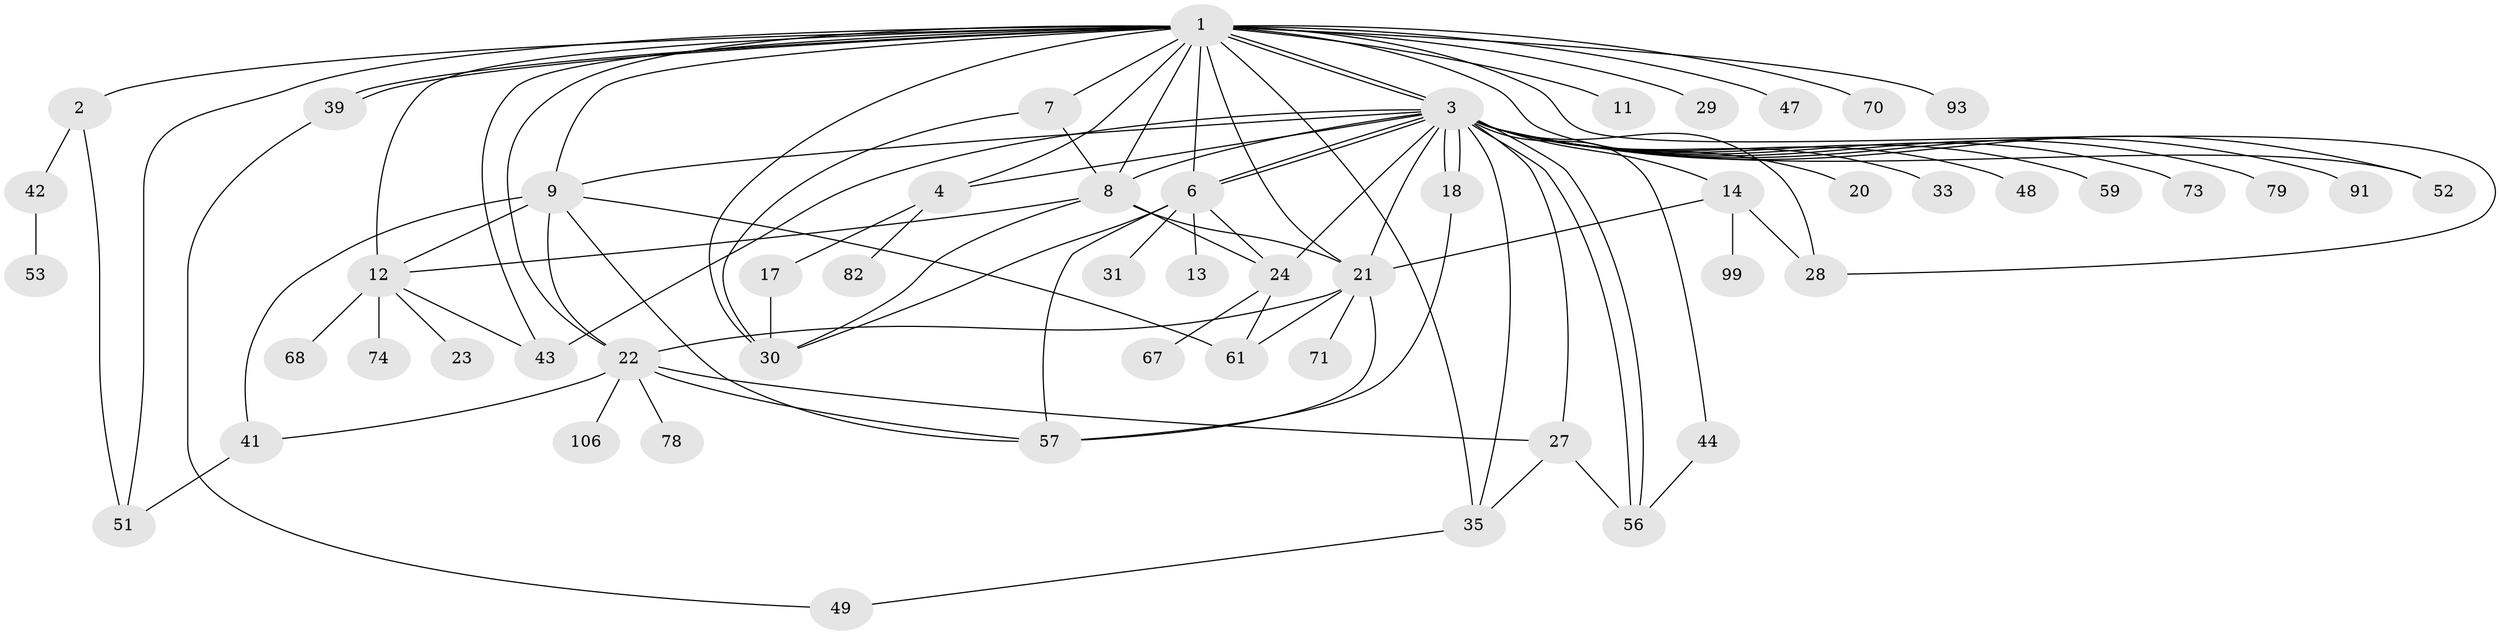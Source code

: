 // original degree distribution, {30: 0.009174311926605505, 3: 0.1926605504587156, 29: 0.009174311926605505, 4: 0.11926605504587157, 8: 0.01834862385321101, 5: 0.027522935779816515, 6: 0.03669724770642202, 7: 0.01834862385321101, 1: 0.3761467889908257, 2: 0.1926605504587156}
// Generated by graph-tools (version 1.1) at 2025/17/03/04/25 18:17:59]
// undirected, 54 vertices, 96 edges
graph export_dot {
graph [start="1"]
  node [color=gray90,style=filled];
  1;
  2;
  3;
  4 [super="+5"];
  6;
  7 [super="+103+69+16"];
  8 [super="+40+109+102"];
  9 [super="+83+88+15+36+10"];
  11;
  12 [super="+32+26+19"];
  13;
  14 [super="+38+108"];
  17 [super="+34"];
  18;
  20;
  21 [super="+85+97+45"];
  22 [super="+54+105+25+75"];
  23;
  24 [super="+66"];
  27 [super="+55"];
  28;
  29;
  30 [super="+92+72+37"];
  31 [super="+87+50"];
  33;
  35 [super="+90"];
  39;
  41 [super="+46"];
  42;
  43 [super="+60+65"];
  44 [super="+63"];
  47 [super="+80"];
  48;
  49;
  51 [super="+64"];
  52;
  53;
  56;
  57 [super="+76"];
  59;
  61;
  67 [super="+95"];
  68;
  70;
  71;
  73;
  74;
  78;
  79;
  82;
  91;
  93;
  99;
  106;
  1 -- 2;
  1 -- 3;
  1 -- 3;
  1 -- 6;
  1 -- 7;
  1 -- 9 [weight=2];
  1 -- 11;
  1 -- 21 [weight=3];
  1 -- 28;
  1 -- 29;
  1 -- 30;
  1 -- 39;
  1 -- 39;
  1 -- 43;
  1 -- 47 [weight=2];
  1 -- 51;
  1 -- 52;
  1 -- 70;
  1 -- 93;
  1 -- 35;
  1 -- 8;
  1 -- 22 [weight=2];
  1 -- 12;
  1 -- 4;
  2 -- 42;
  2 -- 51;
  3 -- 4;
  3 -- 6;
  3 -- 6;
  3 -- 8 [weight=2];
  3 -- 14;
  3 -- 18;
  3 -- 18;
  3 -- 20;
  3 -- 21;
  3 -- 24;
  3 -- 27;
  3 -- 28;
  3 -- 33;
  3 -- 35;
  3 -- 43;
  3 -- 44;
  3 -- 48;
  3 -- 52;
  3 -- 56;
  3 -- 56;
  3 -- 59;
  3 -- 73;
  3 -- 79;
  3 -- 91;
  3 -- 9 [weight=2];
  4 -- 17;
  4 -- 82;
  6 -- 13;
  6 -- 24;
  6 -- 30;
  6 -- 31;
  6 -- 57;
  7 -- 30;
  7 -- 8;
  8 -- 21;
  8 -- 30;
  8 -- 24;
  8 -- 12;
  9 -- 61;
  9 -- 12 [weight=3];
  9 -- 22 [weight=2];
  9 -- 41;
  9 -- 57;
  12 -- 74;
  12 -- 43;
  12 -- 68;
  12 -- 23;
  14 -- 99;
  14 -- 28;
  14 -- 21;
  17 -- 30;
  18 -- 57;
  21 -- 61;
  21 -- 57;
  21 -- 71;
  21 -- 22;
  22 -- 106;
  22 -- 78;
  22 -- 27;
  22 -- 57;
  22 -- 41;
  24 -- 67;
  24 -- 61;
  27 -- 35;
  27 -- 56;
  35 -- 49;
  39 -- 49;
  41 -- 51;
  42 -- 53;
  44 -- 56;
}
